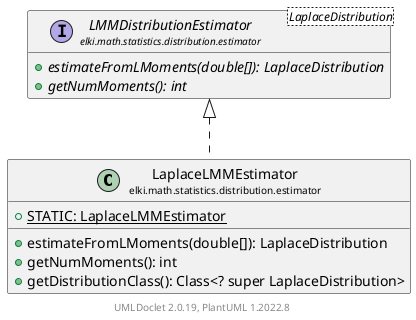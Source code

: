 @startuml
    remove .*\.(Instance|Par|Parameterizer|Factory)$
    set namespaceSeparator none
    hide empty fields
    hide empty methods

    class "<size:14>LaplaceLMMEstimator\n<size:10>elki.math.statistics.distribution.estimator" as elki.math.statistics.distribution.estimator.LaplaceLMMEstimator [[LaplaceLMMEstimator.html]] {
        {static} +STATIC: LaplaceLMMEstimator
        +estimateFromLMoments(double[]): LaplaceDistribution
        +getNumMoments(): int
        +getDistributionClass(): Class<? super LaplaceDistribution>
    }

    interface "<size:14>LMMDistributionEstimator\n<size:10>elki.math.statistics.distribution.estimator" as elki.math.statistics.distribution.estimator.LMMDistributionEstimator<LaplaceDistribution> [[LMMDistributionEstimator.html]] {
        {abstract} +estimateFromLMoments(double[]): LaplaceDistribution
        {abstract} +getNumMoments(): int
    }
    class "<size:14>LaplaceLMMEstimator.Par\n<size:10>elki.math.statistics.distribution.estimator" as elki.math.statistics.distribution.estimator.LaplaceLMMEstimator.Par [[LaplaceLMMEstimator.Par.html]]

    elki.math.statistics.distribution.estimator.LMMDistributionEstimator <|.. elki.math.statistics.distribution.estimator.LaplaceLMMEstimator
    elki.math.statistics.distribution.estimator.LaplaceLMMEstimator +-- elki.math.statistics.distribution.estimator.LaplaceLMMEstimator.Par

    center footer UMLDoclet 2.0.19, PlantUML 1.2022.8
@enduml
